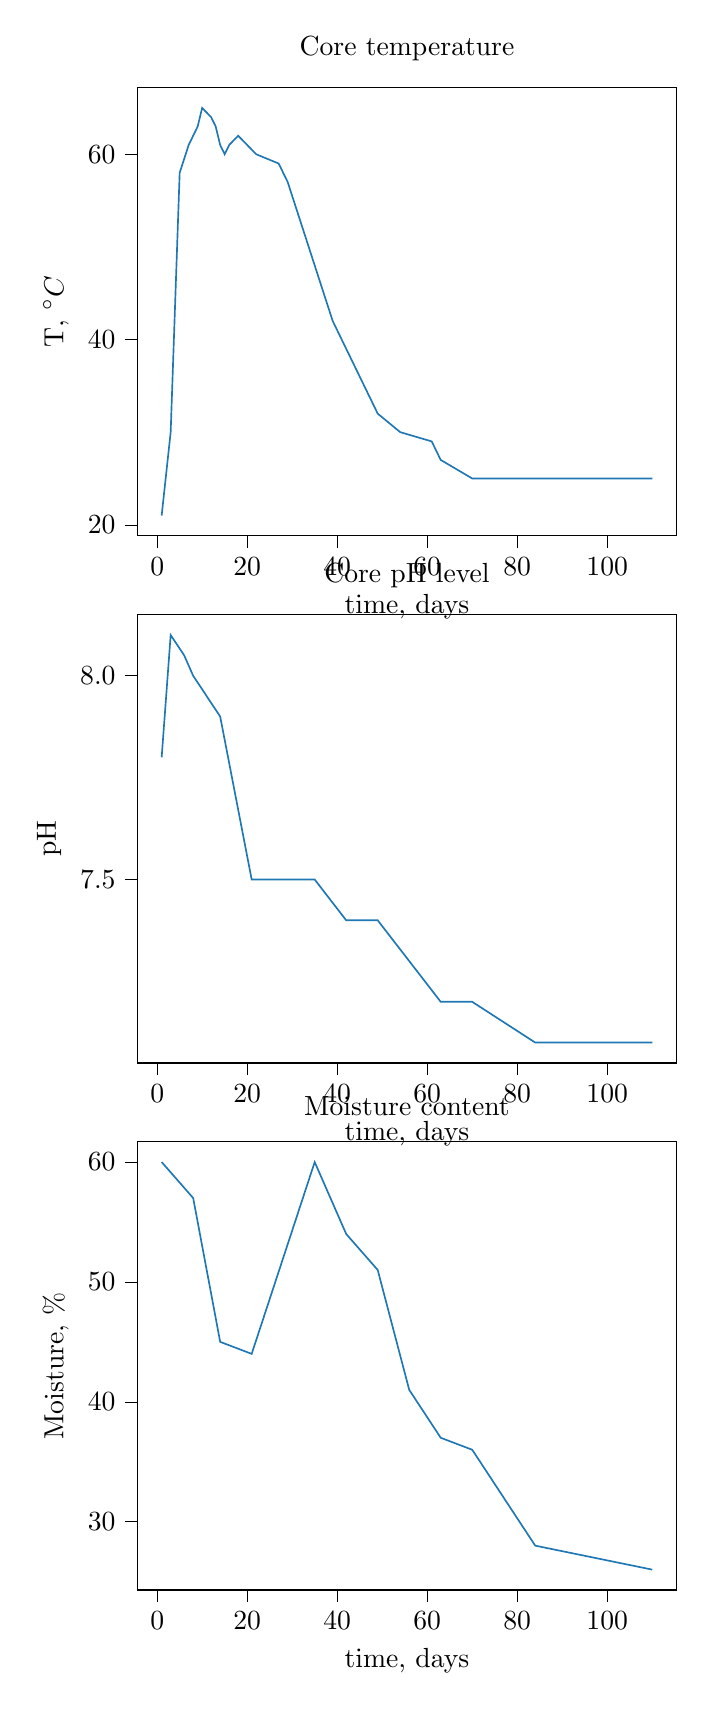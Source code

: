 % This file was created with tikzplotlib v0.9.12.
\begin{tikzpicture}

\definecolor{color0}{rgb}{0.122,0.467,0.706}

\begin{groupplot}[group style={group size=1 by 3}]
\nextgroupplot[
tick align=outside,
tick pos=left,
title={Core temperature},
x grid style={white!69.02!black},
xlabel={time, days},
xmin=-4.45, xmax=115.45,
xtick style={color=black},
xtick={-20,0,20,40,60,80,100,120},
xticklabels={
  \(\displaystyle {\ensuremath{-}20}\),
  \(\displaystyle {0}\),
  \(\displaystyle {20}\),
  \(\displaystyle {40}\),
  \(\displaystyle {60}\),
  \(\displaystyle {80}\),
  \(\displaystyle {100}\),
  \(\displaystyle {120}\)
},
y grid style={white!69.02!black},
ylabel={T, \(\displaystyle ^{\circ}C\)},
ymin=18.8, ymax=67.2,
ytick style={color=black},
ytick={0,20,40,60,80},
yticklabels={
  \(\displaystyle {0}\),
  \(\displaystyle {20}\),
  \(\displaystyle {40}\),
  \(\displaystyle {60}\),
  \(\displaystyle {80}\)
}
]
\addplot [semithick, color0]
table {%
1 21
3 30
5 58
7 61
9 63
10 65
12 64
13 63
14 61
15 60
16 61
18 62
20 61
22 60
27 59
29 57
33 51
39 42
46 35
49 32
54 30
61 29
63 27
70 25
84 25
110 25
};

\nextgroupplot[
tick align=outside,
tick pos=left,
title={Core pH level},
x grid style={white!69.02!black},
xlabel={time, days},
xmin=-4.45, xmax=115.45,
xtick style={color=black},
xtick={-20,0,20,40,60,80,100,120},
xticklabels={
  \(\displaystyle {\ensuremath{-}20}\),
  \(\displaystyle {0}\),
  \(\displaystyle {20}\),
  \(\displaystyle {40}\),
  \(\displaystyle {60}\),
  \(\displaystyle {80}\),
  \(\displaystyle {100}\),
  \(\displaystyle {120}\)
},
y grid style={white!69.02!black},
ylabel={pH},
ymin=7.05, ymax=8.15,
ytick style={color=black},
ytick={7,7.5,8,8.5},
yticklabels={
  \(\displaystyle {7.0}\),
  \(\displaystyle {7.5}\),
  \(\displaystyle {8.0}\),
  \(\displaystyle {8.5}\)
}
]
\addplot [semithick, color0]
table {%
1 7.8
3 8.1
6 8.05
8 8
14 7.9
21 7.5
28 7.5
35 7.5
42 7.4
49 7.4
56 7.3
63 7.2
70 7.2
84 7.1
110 7.1
};

\nextgroupplot[
tick align=outside,
tick pos=left,
title={Moisture content},
x grid style={white!69.02!black},
xlabel={time, days},
xmin=-4.45, xmax=115.45,
xtick style={color=black},
xtick={-20,0,20,40,60,80,100,120},
xticklabels={
  \(\displaystyle {\ensuremath{-}20}\),
  \(\displaystyle {0}\),
  \(\displaystyle {20}\),
  \(\displaystyle {40}\),
  \(\displaystyle {60}\),
  \(\displaystyle {80}\),
  \(\displaystyle {100}\),
  \(\displaystyle {120}\)
},
y grid style={white!69.02!black},
ylabel={Moisture, \(\displaystyle \%\)},
ymin=24.3, ymax=61.7,
ytick style={color=black},
ytick={20,30,40,50,60,70},
yticklabels={
  \(\displaystyle {20}\),
  \(\displaystyle {30}\),
  \(\displaystyle {40}\),
  \(\displaystyle {50}\),
  \(\displaystyle {60}\),
  \(\displaystyle {70}\)
}
]
\addplot [semithick, color0]
table {%
1 60
8 57
14 45
21 44
35 60
42 54
49 51
56 41
63 37
70 36
84 28
110 26
};
\end{groupplot}

\end{tikzpicture}
